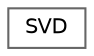 digraph "Graphical Class Hierarchy"
{
 // LATEX_PDF_SIZE
  bgcolor="transparent";
  edge [fontname=Helvetica,fontsize=10,labelfontname=Helvetica,labelfontsize=10];
  node [fontname=Helvetica,fontsize=10,shape=box,height=0.2,width=0.4];
  rankdir="LR";
  Node0 [id="Node000000",label="SVD",height=0.2,width=0.4,color="grey40", fillcolor="white", style="filled",URL="$classFoam_1_1SVD.html",tooltip="Singular value decomposition of a rectangular matrix."];
}

